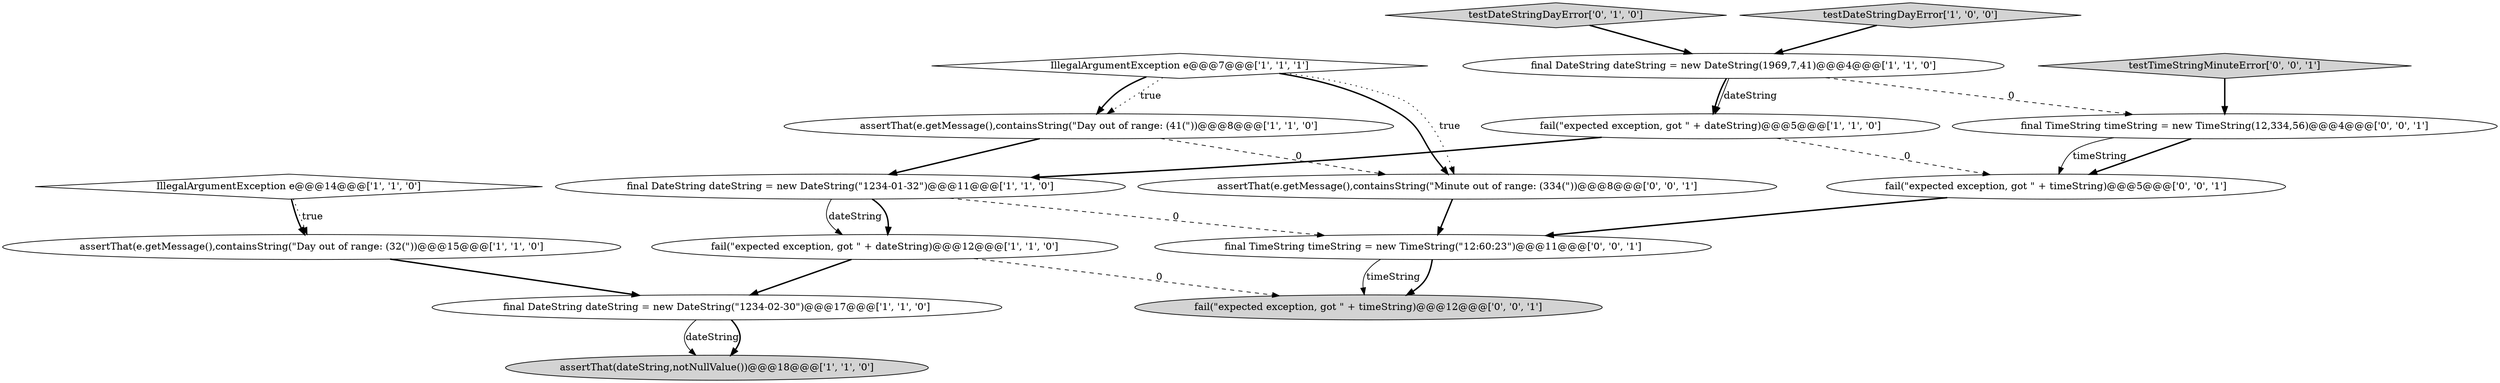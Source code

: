 digraph {
11 [style = filled, label = "testDateStringDayError['0', '1', '0']", fillcolor = lightgray, shape = diamond image = "AAA0AAABBB2BBB"];
14 [style = filled, label = "assertThat(e.getMessage(),containsString(\"Minute out of range: (334(\"))@@@8@@@['0', '0', '1']", fillcolor = white, shape = ellipse image = "AAA0AAABBB3BBB"];
17 [style = filled, label = "testTimeStringMinuteError['0', '0', '1']", fillcolor = lightgray, shape = diamond image = "AAA0AAABBB3BBB"];
8 [style = filled, label = "IllegalArgumentException e@@@7@@@['1', '1', '1']", fillcolor = white, shape = diamond image = "AAA0AAABBB1BBB"];
6 [style = filled, label = "testDateStringDayError['1', '0', '0']", fillcolor = lightgray, shape = diamond image = "AAA0AAABBB1BBB"];
4 [style = filled, label = "assertThat(dateString,notNullValue())@@@18@@@['1', '1', '0']", fillcolor = lightgray, shape = ellipse image = "AAA0AAABBB1BBB"];
1 [style = filled, label = "fail(\"expected exception, got \" + dateString)@@@5@@@['1', '1', '0']", fillcolor = white, shape = ellipse image = "AAA0AAABBB1BBB"];
2 [style = filled, label = "final DateString dateString = new DateString(1969,7,41)@@@4@@@['1', '1', '0']", fillcolor = white, shape = ellipse image = "AAA0AAABBB1BBB"];
5 [style = filled, label = "final DateString dateString = new DateString(\"1234-02-30\")@@@17@@@['1', '1', '0']", fillcolor = white, shape = ellipse image = "AAA0AAABBB1BBB"];
7 [style = filled, label = "final DateString dateString = new DateString(\"1234-01-32\")@@@11@@@['1', '1', '0']", fillcolor = white, shape = ellipse image = "AAA0AAABBB1BBB"];
3 [style = filled, label = "assertThat(e.getMessage(),containsString(\"Day out of range: (41(\"))@@@8@@@['1', '1', '0']", fillcolor = white, shape = ellipse image = "AAA0AAABBB1BBB"];
0 [style = filled, label = "IllegalArgumentException e@@@14@@@['1', '1', '0']", fillcolor = white, shape = diamond image = "AAA0AAABBB1BBB"];
9 [style = filled, label = "fail(\"expected exception, got \" + dateString)@@@12@@@['1', '1', '0']", fillcolor = white, shape = ellipse image = "AAA0AAABBB1BBB"];
12 [style = filled, label = "final TimeString timeString = new TimeString(\"12:60:23\")@@@11@@@['0', '0', '1']", fillcolor = white, shape = ellipse image = "AAA0AAABBB3BBB"];
13 [style = filled, label = "fail(\"expected exception, got \" + timeString)@@@5@@@['0', '0', '1']", fillcolor = white, shape = ellipse image = "AAA0AAABBB3BBB"];
15 [style = filled, label = "final TimeString timeString = new TimeString(12,334,56)@@@4@@@['0', '0', '1']", fillcolor = white, shape = ellipse image = "AAA0AAABBB3BBB"];
16 [style = filled, label = "fail(\"expected exception, got \" + timeString)@@@12@@@['0', '0', '1']", fillcolor = lightgray, shape = ellipse image = "AAA0AAABBB3BBB"];
10 [style = filled, label = "assertThat(e.getMessage(),containsString(\"Day out of range: (32(\"))@@@15@@@['1', '1', '0']", fillcolor = white, shape = ellipse image = "AAA0AAABBB1BBB"];
15->13 [style = bold, label=""];
15->13 [style = solid, label="timeString"];
9->16 [style = dashed, label="0"];
0->10 [style = dotted, label="true"];
2->1 [style = bold, label=""];
8->3 [style = bold, label=""];
8->14 [style = bold, label=""];
12->16 [style = bold, label=""];
1->7 [style = bold, label=""];
11->2 [style = bold, label=""];
5->4 [style = solid, label="dateString"];
8->3 [style = dotted, label="true"];
6->2 [style = bold, label=""];
2->15 [style = dashed, label="0"];
1->13 [style = dashed, label="0"];
7->9 [style = bold, label=""];
0->10 [style = bold, label=""];
2->1 [style = solid, label="dateString"];
13->12 [style = bold, label=""];
10->5 [style = bold, label=""];
3->7 [style = bold, label=""];
14->12 [style = bold, label=""];
5->4 [style = bold, label=""];
8->14 [style = dotted, label="true"];
17->15 [style = bold, label=""];
9->5 [style = bold, label=""];
7->12 [style = dashed, label="0"];
7->9 [style = solid, label="dateString"];
3->14 [style = dashed, label="0"];
12->16 [style = solid, label="timeString"];
}

